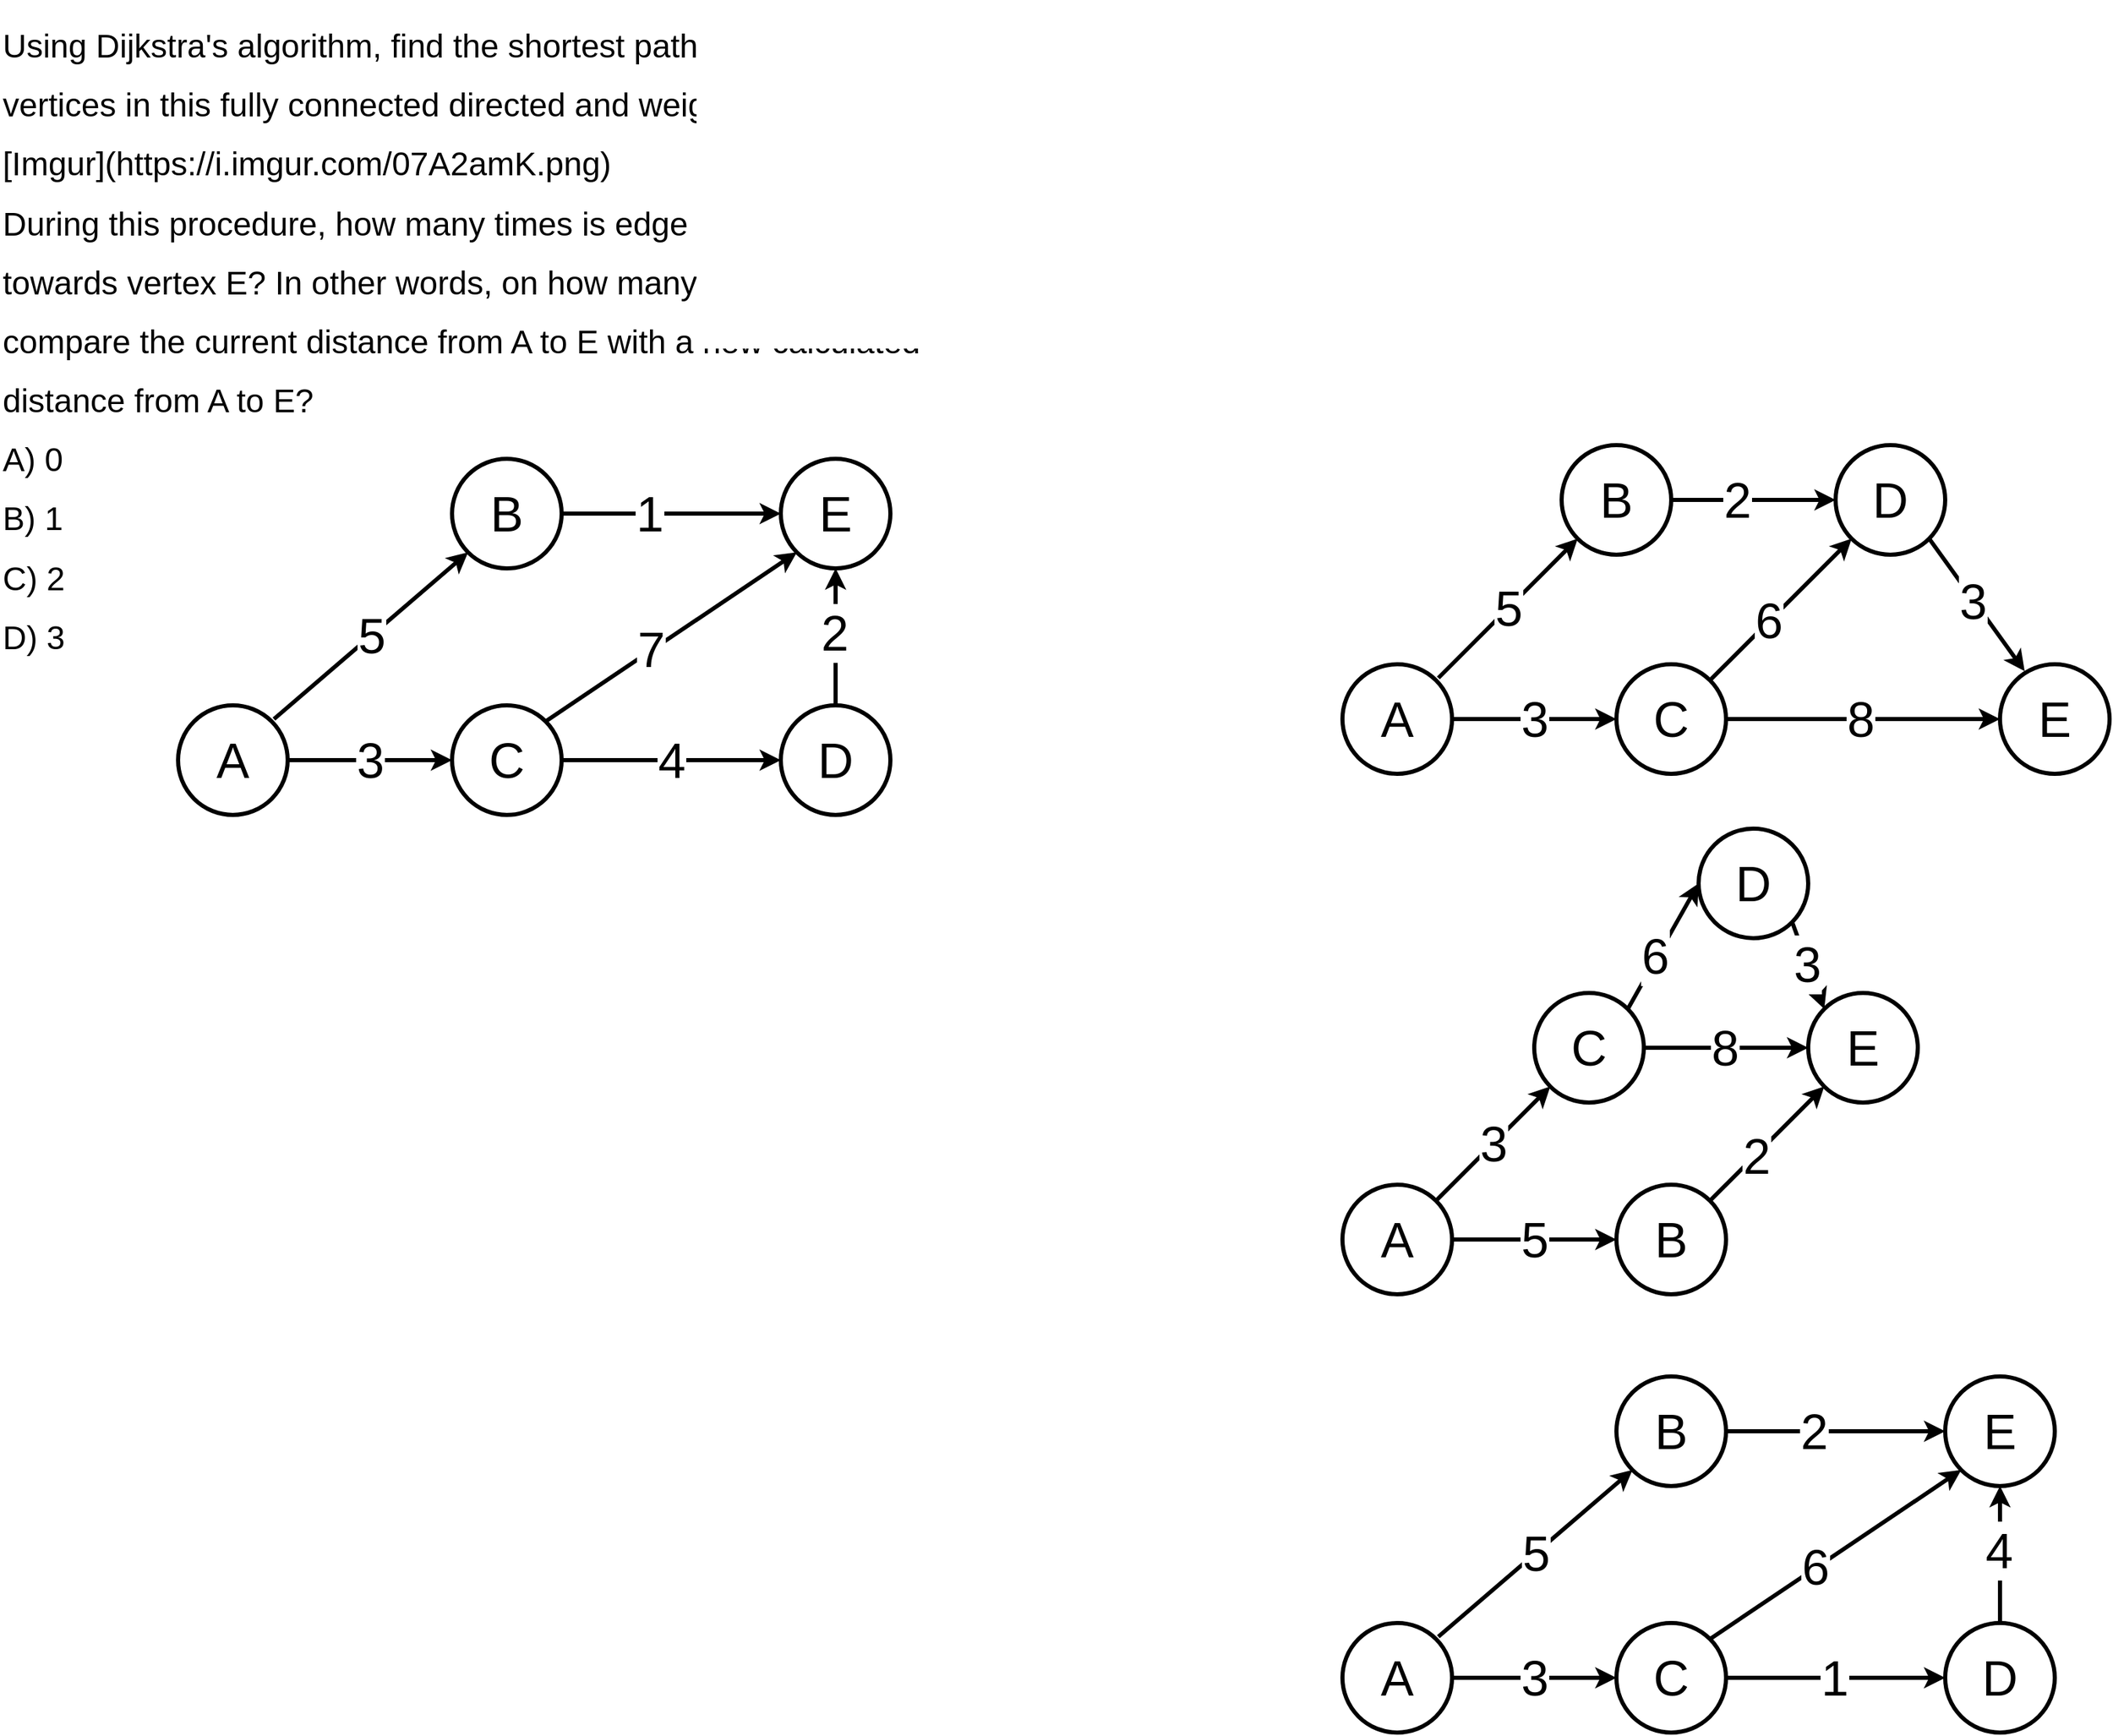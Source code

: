<mxfile version="20.2.0" type="github" pages="3">
  <diagram id="1Ga8zbvGgt3Nmf2O85bt" name="Page-1">
    <mxGraphModel dx="1023" dy="1025" grid="1" gridSize="10" guides="1" tooltips="1" connect="1" arrows="1" fold="1" page="1" pageScale="1" pageWidth="850" pageHeight="1100" math="0" shadow="0">
      <root>
        <mxCell id="0" />
        <mxCell id="1" parent="0" />
        <mxCell id="FAd0rF56L1yjTuEC8MQD-1" value="&lt;font style=&quot;font-size: 36px;&quot;&gt;A&lt;/font&gt;" style="ellipse;whiteSpace=wrap;html=1;aspect=fixed;strokeWidth=3;" parent="1" vertex="1">
          <mxGeometry x="1030" y="500" width="80" height="80" as="geometry" />
        </mxCell>
        <mxCell id="FAd0rF56L1yjTuEC8MQD-2" value="&lt;font style=&quot;font-size: 36px;&quot;&gt;B&lt;/font&gt;" style="ellipse;whiteSpace=wrap;html=1;aspect=fixed;strokeWidth=3;" parent="1" vertex="1">
          <mxGeometry x="1190" y="340" width="80" height="80" as="geometry" />
        </mxCell>
        <mxCell id="FAd0rF56L1yjTuEC8MQD-3" value="&lt;font style=&quot;font-size: 36px;&quot;&gt;D&lt;/font&gt;" style="ellipse;whiteSpace=wrap;html=1;aspect=fixed;strokeWidth=3;" parent="1" vertex="1">
          <mxGeometry x="1390" y="340" width="80" height="80" as="geometry" />
        </mxCell>
        <mxCell id="FAd0rF56L1yjTuEC8MQD-4" value="&lt;div&gt;&lt;font style=&quot;font-size: 36px;&quot;&gt;C&lt;/font&gt;&lt;/div&gt;" style="ellipse;whiteSpace=wrap;html=1;aspect=fixed;strokeWidth=3;" parent="1" vertex="1">
          <mxGeometry x="1230" y="500" width="80" height="80" as="geometry" />
        </mxCell>
        <mxCell id="FAd0rF56L1yjTuEC8MQD-7" value="5" style="endArrow=classic;html=1;rounded=0;fontSize=36;entryX=0;entryY=1;entryDx=0;entryDy=0;strokeWidth=3;" parent="1" target="FAd0rF56L1yjTuEC8MQD-2" edge="1">
          <mxGeometry width="50" height="50" relative="1" as="geometry">
            <mxPoint x="1100" y="510" as="sourcePoint" />
            <mxPoint x="1150" y="460" as="targetPoint" />
          </mxGeometry>
        </mxCell>
        <mxCell id="FAd0rF56L1yjTuEC8MQD-8" value="" style="endArrow=classic;html=1;rounded=0;fontSize=36;exitX=1;exitY=0.5;exitDx=0;exitDy=0;entryX=0;entryY=0.5;entryDx=0;entryDy=0;strokeWidth=3;" parent="1" source="FAd0rF56L1yjTuEC8MQD-2" target="FAd0rF56L1yjTuEC8MQD-3" edge="1">
          <mxGeometry width="50" height="50" relative="1" as="geometry">
            <mxPoint x="560" y="160" as="sourcePoint" />
            <mxPoint x="610" y="110" as="targetPoint" />
          </mxGeometry>
        </mxCell>
        <mxCell id="B4QGeM4eLFbYq7JB9Wqx-8" value="2" style="edgeLabel;html=1;align=center;verticalAlign=middle;resizable=0;points=[];fontSize=36;" parent="FAd0rF56L1yjTuEC8MQD-8" vertex="1" connectable="0">
          <mxGeometry x="-0.2" relative="1" as="geometry">
            <mxPoint as="offset" />
          </mxGeometry>
        </mxCell>
        <mxCell id="FAd0rF56L1yjTuEC8MQD-9" value="" style="endArrow=none;html=1;rounded=0;fontSize=36;exitX=0;exitY=1;exitDx=0;exitDy=0;entryX=1;entryY=0;entryDx=0;entryDy=0;strokeWidth=3;endFill=0;startArrow=classic;startFill=1;" parent="1" source="FAd0rF56L1yjTuEC8MQD-3" target="FAd0rF56L1yjTuEC8MQD-4" edge="1">
          <mxGeometry width="50" height="50" relative="1" as="geometry">
            <mxPoint x="680" y="190" as="sourcePoint" />
            <mxPoint x="800" y="190" as="targetPoint" />
          </mxGeometry>
        </mxCell>
        <mxCell id="B4QGeM4eLFbYq7JB9Wqx-7" value="&lt;font style=&quot;font-size: 36px;&quot;&gt;6&lt;/font&gt;" style="edgeLabel;html=1;align=center;verticalAlign=middle;resizable=0;points=[];fontSize=24;" parent="FAd0rF56L1yjTuEC8MQD-9" vertex="1" connectable="0">
          <mxGeometry x="0.155" y="-1" relative="1" as="geometry">
            <mxPoint x="-1" as="offset" />
          </mxGeometry>
        </mxCell>
        <mxCell id="FAd0rF56L1yjTuEC8MQD-11" value="3" style="endArrow=none;html=1;rounded=0;fontSize=36;entryX=1;entryY=0.5;entryDx=0;entryDy=0;strokeWidth=3;exitX=0;exitY=0.5;exitDx=0;exitDy=0;startArrow=classic;startFill=1;endFill=0;" parent="1" source="FAd0rF56L1yjTuEC8MQD-4" target="FAd0rF56L1yjTuEC8MQD-1" edge="1">
          <mxGeometry width="50" height="50" relative="1" as="geometry">
            <mxPoint x="1250" y="570.5" as="sourcePoint" />
            <mxPoint x="1370" y="570" as="targetPoint" />
          </mxGeometry>
        </mxCell>
        <mxCell id="B4QGeM4eLFbYq7JB9Wqx-1" value="&lt;div&gt;&lt;font style=&quot;font-size: 24px;&quot;&gt;Using Dijkstra&#39;s algorithm, find the shortest path from A to all other&lt;/font&gt;&lt;/div&gt;&lt;div&gt;&lt;font style=&quot;font-size: 24px;&quot;&gt;vertices in this fully connected directed and weighted graph.&lt;/font&gt;&lt;/div&gt;&lt;font style=&quot;font-size: 24px;&quot;&gt;[Imgur](https://i.imgur.com/07A2amK.png)&lt;br&gt;&lt;/font&gt;&lt;div&gt;&lt;font style=&quot;font-size: 24px;&quot;&gt;During this procedure, how many times is edge relaxation done&lt;/font&gt;&lt;/div&gt;&lt;div&gt;&lt;font style=&quot;font-size: 24px;&quot;&gt;towards vertex E? In other words, on how many occasions do we&lt;/font&gt;&lt;/div&gt;&lt;div&gt;&lt;font style=&quot;font-size: 24px;&quot;&gt;compare the current distance from A to E with a new calculated&lt;/font&gt;&lt;/div&gt;&lt;div&gt;&lt;font style=&quot;font-size: 24px;&quot;&gt;distance from A to E?&lt;/font&gt;&lt;/div&gt;&lt;font style=&quot;font-size: 24px;&quot;&gt;A) 0&lt;br&gt;B) 1&lt;br&gt;C) 2&lt;br&gt;D) 3&lt;br&gt;&lt;/font&gt;" style="text;html=1;align=left;verticalAlign=middle;resizable=0;points=[];autosize=1;strokeColor=none;fillColor=none;fontSize=36;" parent="1" vertex="1">
          <mxGeometry x="50" y="15" width="730" height="490" as="geometry" />
        </mxCell>
        <mxCell id="B4QGeM4eLFbYq7JB9Wqx-2" value="&lt;font style=&quot;font-size: 36px;&quot;&gt;E&lt;/font&gt;" style="ellipse;whiteSpace=wrap;html=1;aspect=fixed;strokeWidth=3;" parent="1" vertex="1">
          <mxGeometry x="1510" y="500" width="80" height="80" as="geometry" />
        </mxCell>
        <mxCell id="B4QGeM4eLFbYq7JB9Wqx-3" value="" style="endArrow=classic;html=1;rounded=0;fontSize=36;exitX=1;exitY=0.5;exitDx=0;exitDy=0;entryX=0;entryY=0.5;entryDx=0;entryDy=0;strokeWidth=3;" parent="1" source="FAd0rF56L1yjTuEC8MQD-4" target="B4QGeM4eLFbYq7JB9Wqx-2" edge="1">
          <mxGeometry width="50" height="50" relative="1" as="geometry">
            <mxPoint x="1280" y="390" as="sourcePoint" />
            <mxPoint x="1400" y="390" as="targetPoint" />
          </mxGeometry>
        </mxCell>
        <mxCell id="B4QGeM4eLFbYq7JB9Wqx-9" value="8" style="edgeLabel;html=1;align=center;verticalAlign=middle;resizable=0;points=[];fontSize=36;" parent="B4QGeM4eLFbYq7JB9Wqx-3" vertex="1" connectable="0">
          <mxGeometry x="-0.02" relative="1" as="geometry">
            <mxPoint as="offset" />
          </mxGeometry>
        </mxCell>
        <mxCell id="B4QGeM4eLFbYq7JB9Wqx-5" value="" style="endArrow=none;html=1;rounded=0;fontSize=36;entryX=1;entryY=1;entryDx=0;entryDy=0;strokeWidth=3;endFill=0;startArrow=classic;startFill=1;exitX=0.225;exitY=0.063;exitDx=0;exitDy=0;exitPerimeter=0;" parent="1" source="B4QGeM4eLFbYq7JB9Wqx-2" target="FAd0rF56L1yjTuEC8MQD-3" edge="1">
          <mxGeometry width="50" height="50" relative="1" as="geometry">
            <mxPoint x="691.716" y="401.716" as="sourcePoint" />
            <mxPoint x="598.284" y="251.716" as="targetPoint" />
          </mxGeometry>
        </mxCell>
        <mxCell id="B4QGeM4eLFbYq7JB9Wqx-10" value="3" style="edgeLabel;html=1;align=center;verticalAlign=middle;resizable=0;points=[];fontSize=36;" parent="B4QGeM4eLFbYq7JB9Wqx-5" vertex="1" connectable="0">
          <mxGeometry x="0.067" y="1" relative="1" as="geometry">
            <mxPoint as="offset" />
          </mxGeometry>
        </mxCell>
        <mxCell id="d57B6ffoJgKzHM2q1JgH-1" value="&lt;font style=&quot;font-size: 36px;&quot;&gt;A&lt;/font&gt;" style="ellipse;whiteSpace=wrap;html=1;aspect=fixed;strokeWidth=3;" vertex="1" parent="1">
          <mxGeometry x="1030" y="880" width="80" height="80" as="geometry" />
        </mxCell>
        <mxCell id="d57B6ffoJgKzHM2q1JgH-2" value="&lt;font style=&quot;font-size: 36px;&quot;&gt;B&lt;/font&gt;" style="ellipse;whiteSpace=wrap;html=1;aspect=fixed;strokeWidth=3;" vertex="1" parent="1">
          <mxGeometry x="1230" y="880" width="80" height="80" as="geometry" />
        </mxCell>
        <mxCell id="d57B6ffoJgKzHM2q1JgH-3" value="&lt;font style=&quot;font-size: 36px;&quot;&gt;D&lt;/font&gt;" style="ellipse;whiteSpace=wrap;html=1;aspect=fixed;strokeWidth=3;" vertex="1" parent="1">
          <mxGeometry x="1290" y="620" width="80" height="80" as="geometry" />
        </mxCell>
        <mxCell id="d57B6ffoJgKzHM2q1JgH-4" value="&lt;div&gt;&lt;font style=&quot;font-size: 36px;&quot;&gt;C&lt;/font&gt;&lt;/div&gt;" style="ellipse;whiteSpace=wrap;html=1;aspect=fixed;strokeWidth=3;" vertex="1" parent="1">
          <mxGeometry x="1170" y="740" width="80" height="80" as="geometry" />
        </mxCell>
        <mxCell id="d57B6ffoJgKzHM2q1JgH-5" value="5" style="endArrow=classic;html=1;rounded=0;fontSize=36;entryX=0;entryY=0.5;entryDx=0;entryDy=0;strokeWidth=3;exitX=1;exitY=0.5;exitDx=0;exitDy=0;" edge="1" parent="1" target="d57B6ffoJgKzHM2q1JgH-2" source="d57B6ffoJgKzHM2q1JgH-1">
          <mxGeometry width="50" height="50" relative="1" as="geometry">
            <mxPoint x="1100" y="810" as="sourcePoint" />
            <mxPoint x="1150" y="760" as="targetPoint" />
          </mxGeometry>
        </mxCell>
        <mxCell id="d57B6ffoJgKzHM2q1JgH-6" value="" style="endArrow=classic;html=1;rounded=0;fontSize=36;exitX=1;exitY=0;exitDx=0;exitDy=0;entryX=0;entryY=1;entryDx=0;entryDy=0;strokeWidth=3;" edge="1" parent="1" source="d57B6ffoJgKzHM2q1JgH-2" target="d57B6ffoJgKzHM2q1JgH-11">
          <mxGeometry width="50" height="50" relative="1" as="geometry">
            <mxPoint x="1270" y="730" as="sourcePoint" />
            <mxPoint x="1320" y="680" as="targetPoint" />
          </mxGeometry>
        </mxCell>
        <mxCell id="d57B6ffoJgKzHM2q1JgH-7" value="2" style="edgeLabel;html=1;align=center;verticalAlign=middle;resizable=0;points=[];fontSize=36;" vertex="1" connectable="0" parent="d57B6ffoJgKzHM2q1JgH-6">
          <mxGeometry x="-0.2" relative="1" as="geometry">
            <mxPoint as="offset" />
          </mxGeometry>
        </mxCell>
        <mxCell id="d57B6ffoJgKzHM2q1JgH-8" value="" style="endArrow=none;html=1;rounded=0;fontSize=36;exitX=0;exitY=0.5;exitDx=0;exitDy=0;entryX=1;entryY=0;entryDx=0;entryDy=0;strokeWidth=3;endFill=0;startArrow=classic;startFill=1;" edge="1" parent="1" source="d57B6ffoJgKzHM2q1JgH-3" target="d57B6ffoJgKzHM2q1JgH-4">
          <mxGeometry width="50" height="50" relative="1" as="geometry">
            <mxPoint x="1390" y="760" as="sourcePoint" />
            <mxPoint x="1510" y="760" as="targetPoint" />
          </mxGeometry>
        </mxCell>
        <mxCell id="d57B6ffoJgKzHM2q1JgH-9" value="&lt;font style=&quot;font-size: 36px;&quot;&gt;6&lt;/font&gt;" style="edgeLabel;html=1;align=center;verticalAlign=middle;resizable=0;points=[];fontSize=24;" vertex="1" connectable="0" parent="d57B6ffoJgKzHM2q1JgH-8">
          <mxGeometry x="0.155" y="-1" relative="1" as="geometry">
            <mxPoint x="-1" as="offset" />
          </mxGeometry>
        </mxCell>
        <mxCell id="d57B6ffoJgKzHM2q1JgH-10" value="3" style="endArrow=none;html=1;rounded=0;fontSize=36;entryX=1;entryY=0;entryDx=0;entryDy=0;strokeWidth=3;exitX=0;exitY=1;exitDx=0;exitDy=0;startArrow=classic;startFill=1;endFill=0;" edge="1" parent="1" source="d57B6ffoJgKzHM2q1JgH-4" target="d57B6ffoJgKzHM2q1JgH-1">
          <mxGeometry width="50" height="50" relative="1" as="geometry">
            <mxPoint x="1250" y="870.5" as="sourcePoint" />
            <mxPoint x="1370" y="870" as="targetPoint" />
          </mxGeometry>
        </mxCell>
        <mxCell id="d57B6ffoJgKzHM2q1JgH-11" value="&lt;font style=&quot;font-size: 36px;&quot;&gt;E&lt;/font&gt;" style="ellipse;whiteSpace=wrap;html=1;aspect=fixed;strokeWidth=3;" vertex="1" parent="1">
          <mxGeometry x="1370" y="740" width="80" height="80" as="geometry" />
        </mxCell>
        <mxCell id="d57B6ffoJgKzHM2q1JgH-12" value="" style="endArrow=classic;html=1;rounded=0;fontSize=36;exitX=1;exitY=0.5;exitDx=0;exitDy=0;entryX=0;entryY=0.5;entryDx=0;entryDy=0;strokeWidth=3;" edge="1" parent="1" source="d57B6ffoJgKzHM2q1JgH-4" target="d57B6ffoJgKzHM2q1JgH-11">
          <mxGeometry width="50" height="50" relative="1" as="geometry">
            <mxPoint x="1280" y="690" as="sourcePoint" />
            <mxPoint x="1400" y="690" as="targetPoint" />
          </mxGeometry>
        </mxCell>
        <mxCell id="d57B6ffoJgKzHM2q1JgH-13" value="8" style="edgeLabel;html=1;align=center;verticalAlign=middle;resizable=0;points=[];fontSize=36;" vertex="1" connectable="0" parent="d57B6ffoJgKzHM2q1JgH-12">
          <mxGeometry x="-0.02" relative="1" as="geometry">
            <mxPoint as="offset" />
          </mxGeometry>
        </mxCell>
        <mxCell id="d57B6ffoJgKzHM2q1JgH-14" value="" style="endArrow=none;html=1;rounded=0;fontSize=36;entryX=1;entryY=1;entryDx=0;entryDy=0;strokeWidth=3;endFill=0;startArrow=classic;startFill=1;exitX=0;exitY=0;exitDx=0;exitDy=0;" edge="1" parent="1" source="d57B6ffoJgKzHM2q1JgH-11" target="d57B6ffoJgKzHM2q1JgH-3">
          <mxGeometry width="50" height="50" relative="1" as="geometry">
            <mxPoint x="1401.716" y="971.716" as="sourcePoint" />
            <mxPoint x="1308.284" y="821.716" as="targetPoint" />
          </mxGeometry>
        </mxCell>
        <mxCell id="d57B6ffoJgKzHM2q1JgH-15" value="3" style="edgeLabel;html=1;align=center;verticalAlign=middle;resizable=0;points=[];fontSize=36;" vertex="1" connectable="0" parent="d57B6ffoJgKzHM2q1JgH-14">
          <mxGeometry x="0.067" y="1" relative="1" as="geometry">
            <mxPoint as="offset" />
          </mxGeometry>
        </mxCell>
        <mxCell id="d57B6ffoJgKzHM2q1JgH-16" value="&lt;font style=&quot;font-size: 36px;&quot;&gt;A&lt;/font&gt;" style="ellipse;whiteSpace=wrap;html=1;aspect=fixed;strokeWidth=3;" vertex="1" parent="1">
          <mxGeometry x="1030" y="1200" width="80" height="80" as="geometry" />
        </mxCell>
        <mxCell id="d57B6ffoJgKzHM2q1JgH-17" value="&lt;font style=&quot;font-size: 36px;&quot;&gt;B&lt;/font&gt;" style="ellipse;whiteSpace=wrap;html=1;aspect=fixed;strokeWidth=3;" vertex="1" parent="1">
          <mxGeometry x="1230" y="1020" width="80" height="80" as="geometry" />
        </mxCell>
        <mxCell id="d57B6ffoJgKzHM2q1JgH-18" value="&lt;font style=&quot;font-size: 36px;&quot;&gt;E&lt;/font&gt;" style="ellipse;whiteSpace=wrap;html=1;aspect=fixed;strokeWidth=3;" vertex="1" parent="1">
          <mxGeometry x="1470" y="1020" width="80" height="80" as="geometry" />
        </mxCell>
        <mxCell id="d57B6ffoJgKzHM2q1JgH-19" value="&lt;div&gt;&lt;font style=&quot;font-size: 36px;&quot;&gt;C&lt;/font&gt;&lt;/div&gt;" style="ellipse;whiteSpace=wrap;html=1;aspect=fixed;strokeWidth=3;" vertex="1" parent="1">
          <mxGeometry x="1230" y="1200" width="80" height="80" as="geometry" />
        </mxCell>
        <mxCell id="d57B6ffoJgKzHM2q1JgH-20" value="5" style="endArrow=classic;html=1;rounded=0;fontSize=36;entryX=0;entryY=1;entryDx=0;entryDy=0;strokeWidth=3;" edge="1" parent="1" target="d57B6ffoJgKzHM2q1JgH-17">
          <mxGeometry width="50" height="50" relative="1" as="geometry">
            <mxPoint x="1100" y="1210" as="sourcePoint" />
            <mxPoint x="1150" y="1160" as="targetPoint" />
          </mxGeometry>
        </mxCell>
        <mxCell id="d57B6ffoJgKzHM2q1JgH-21" value="" style="endArrow=classic;html=1;rounded=0;fontSize=36;exitX=1;exitY=0.5;exitDx=0;exitDy=0;entryX=0;entryY=0.5;entryDx=0;entryDy=0;strokeWidth=3;" edge="1" parent="1" source="d57B6ffoJgKzHM2q1JgH-17" target="d57B6ffoJgKzHM2q1JgH-18">
          <mxGeometry width="50" height="50" relative="1" as="geometry">
            <mxPoint x="1270" y="1130" as="sourcePoint" />
            <mxPoint x="1320" y="1080" as="targetPoint" />
          </mxGeometry>
        </mxCell>
        <mxCell id="d57B6ffoJgKzHM2q1JgH-22" value="2" style="edgeLabel;html=1;align=center;verticalAlign=middle;resizable=0;points=[];fontSize=36;" vertex="1" connectable="0" parent="d57B6ffoJgKzHM2q1JgH-21">
          <mxGeometry x="-0.2" relative="1" as="geometry">
            <mxPoint as="offset" />
          </mxGeometry>
        </mxCell>
        <mxCell id="d57B6ffoJgKzHM2q1JgH-23" value="" style="endArrow=none;html=1;rounded=0;fontSize=36;exitX=0;exitY=1;exitDx=0;exitDy=0;entryX=1;entryY=0;entryDx=0;entryDy=0;strokeWidth=3;endFill=0;startArrow=classic;startFill=1;" edge="1" parent="1" source="d57B6ffoJgKzHM2q1JgH-18" target="d57B6ffoJgKzHM2q1JgH-19">
          <mxGeometry width="50" height="50" relative="1" as="geometry">
            <mxPoint x="1390" y="1160" as="sourcePoint" />
            <mxPoint x="1510" y="1160" as="targetPoint" />
          </mxGeometry>
        </mxCell>
        <mxCell id="d57B6ffoJgKzHM2q1JgH-24" value="&lt;font style=&quot;font-size: 36px;&quot;&gt;6&lt;/font&gt;" style="edgeLabel;html=1;align=center;verticalAlign=middle;resizable=0;points=[];fontSize=24;" vertex="1" connectable="0" parent="d57B6ffoJgKzHM2q1JgH-23">
          <mxGeometry x="0.155" y="-1" relative="1" as="geometry">
            <mxPoint x="-1" as="offset" />
          </mxGeometry>
        </mxCell>
        <mxCell id="d57B6ffoJgKzHM2q1JgH-25" value="3" style="endArrow=none;html=1;rounded=0;fontSize=36;entryX=1;entryY=0.5;entryDx=0;entryDy=0;strokeWidth=3;exitX=0;exitY=0.5;exitDx=0;exitDy=0;startArrow=classic;startFill=1;endFill=0;" edge="1" parent="1" source="d57B6ffoJgKzHM2q1JgH-19" target="d57B6ffoJgKzHM2q1JgH-16">
          <mxGeometry width="50" height="50" relative="1" as="geometry">
            <mxPoint x="1250" y="1270.5" as="sourcePoint" />
            <mxPoint x="1370" y="1270" as="targetPoint" />
          </mxGeometry>
        </mxCell>
        <mxCell id="d57B6ffoJgKzHM2q1JgH-26" value="&lt;font style=&quot;font-size: 36px;&quot;&gt;D&lt;/font&gt;" style="ellipse;whiteSpace=wrap;html=1;aspect=fixed;strokeWidth=3;" vertex="1" parent="1">
          <mxGeometry x="1470" y="1200" width="80" height="80" as="geometry" />
        </mxCell>
        <mxCell id="d57B6ffoJgKzHM2q1JgH-27" value="" style="endArrow=classic;html=1;rounded=0;fontSize=36;exitX=1;exitY=0.5;exitDx=0;exitDy=0;entryX=0;entryY=0.5;entryDx=0;entryDy=0;strokeWidth=3;" edge="1" parent="1" source="d57B6ffoJgKzHM2q1JgH-19" target="d57B6ffoJgKzHM2q1JgH-26">
          <mxGeometry width="50" height="50" relative="1" as="geometry">
            <mxPoint x="1280" y="1090" as="sourcePoint" />
            <mxPoint x="1400" y="1090" as="targetPoint" />
          </mxGeometry>
        </mxCell>
        <mxCell id="d57B6ffoJgKzHM2q1JgH-28" value="1" style="edgeLabel;html=1;align=center;verticalAlign=middle;resizable=0;points=[];fontSize=36;" vertex="1" connectable="0" parent="d57B6ffoJgKzHM2q1JgH-27">
          <mxGeometry x="-0.02" relative="1" as="geometry">
            <mxPoint as="offset" />
          </mxGeometry>
        </mxCell>
        <mxCell id="d57B6ffoJgKzHM2q1JgH-29" value="" style="endArrow=classic;html=1;rounded=0;fontSize=36;entryX=0.5;entryY=1;entryDx=0;entryDy=0;strokeWidth=3;endFill=1;startArrow=none;startFill=0;exitX=0.5;exitY=0;exitDx=0;exitDy=0;" edge="1" parent="1" source="d57B6ffoJgKzHM2q1JgH-26" target="d57B6ffoJgKzHM2q1JgH-18">
          <mxGeometry width="50" height="50" relative="1" as="geometry">
            <mxPoint x="1401.716" y="1371.716" as="sourcePoint" />
            <mxPoint x="1308.284" y="1221.716" as="targetPoint" />
          </mxGeometry>
        </mxCell>
        <mxCell id="d57B6ffoJgKzHM2q1JgH-30" value="4" style="edgeLabel;html=1;align=center;verticalAlign=middle;resizable=0;points=[];fontSize=36;" vertex="1" connectable="0" parent="d57B6ffoJgKzHM2q1JgH-29">
          <mxGeometry x="0.067" y="1" relative="1" as="geometry">
            <mxPoint as="offset" />
          </mxGeometry>
        </mxCell>
        <mxCell id="d57B6ffoJgKzHM2q1JgH-31" value="&lt;font style=&quot;font-size: 36px;&quot;&gt;A&lt;/font&gt;" style="ellipse;whiteSpace=wrap;html=1;aspect=fixed;strokeWidth=3;" vertex="1" parent="1">
          <mxGeometry x="180" y="530" width="80" height="80" as="geometry" />
        </mxCell>
        <mxCell id="d57B6ffoJgKzHM2q1JgH-32" value="&lt;font style=&quot;font-size: 36px;&quot;&gt;B&lt;/font&gt;" style="ellipse;whiteSpace=wrap;html=1;aspect=fixed;strokeWidth=3;" vertex="1" parent="1">
          <mxGeometry x="380" y="350" width="80" height="80" as="geometry" />
        </mxCell>
        <mxCell id="d57B6ffoJgKzHM2q1JgH-33" value="&lt;font style=&quot;font-size: 36px;&quot;&gt;E&lt;/font&gt;" style="ellipse;whiteSpace=wrap;html=1;aspect=fixed;strokeWidth=3;" vertex="1" parent="1">
          <mxGeometry x="620" y="350" width="80" height="80" as="geometry" />
        </mxCell>
        <mxCell id="d57B6ffoJgKzHM2q1JgH-34" value="&lt;div&gt;&lt;font style=&quot;font-size: 36px;&quot;&gt;C&lt;/font&gt;&lt;/div&gt;" style="ellipse;whiteSpace=wrap;html=1;aspect=fixed;strokeWidth=3;" vertex="1" parent="1">
          <mxGeometry x="380" y="530" width="80" height="80" as="geometry" />
        </mxCell>
        <mxCell id="d57B6ffoJgKzHM2q1JgH-35" value="5" style="endArrow=classic;html=1;rounded=0;fontSize=36;entryX=0;entryY=1;entryDx=0;entryDy=0;strokeWidth=3;" edge="1" parent="1" target="d57B6ffoJgKzHM2q1JgH-32">
          <mxGeometry width="50" height="50" relative="1" as="geometry">
            <mxPoint x="250" y="540" as="sourcePoint" />
            <mxPoint x="300" y="490" as="targetPoint" />
          </mxGeometry>
        </mxCell>
        <mxCell id="d57B6ffoJgKzHM2q1JgH-36" value="" style="endArrow=classic;html=1;rounded=0;fontSize=36;exitX=1;exitY=0.5;exitDx=0;exitDy=0;entryX=0;entryY=0.5;entryDx=0;entryDy=0;strokeWidth=3;" edge="1" parent="1" source="d57B6ffoJgKzHM2q1JgH-32" target="d57B6ffoJgKzHM2q1JgH-33">
          <mxGeometry width="50" height="50" relative="1" as="geometry">
            <mxPoint x="420" y="460" as="sourcePoint" />
            <mxPoint x="470" y="410" as="targetPoint" />
          </mxGeometry>
        </mxCell>
        <mxCell id="d57B6ffoJgKzHM2q1JgH-37" value="1" style="edgeLabel;html=1;align=center;verticalAlign=middle;resizable=0;points=[];fontSize=36;" vertex="1" connectable="0" parent="d57B6ffoJgKzHM2q1JgH-36">
          <mxGeometry x="-0.2" relative="1" as="geometry">
            <mxPoint as="offset" />
          </mxGeometry>
        </mxCell>
        <mxCell id="d57B6ffoJgKzHM2q1JgH-38" value="" style="endArrow=none;html=1;rounded=0;fontSize=36;exitX=0;exitY=1;exitDx=0;exitDy=0;entryX=1;entryY=0;entryDx=0;entryDy=0;strokeWidth=3;endFill=0;startArrow=classic;startFill=1;" edge="1" parent="1" source="d57B6ffoJgKzHM2q1JgH-33" target="d57B6ffoJgKzHM2q1JgH-34">
          <mxGeometry width="50" height="50" relative="1" as="geometry">
            <mxPoint x="540" y="490" as="sourcePoint" />
            <mxPoint x="660" y="490" as="targetPoint" />
          </mxGeometry>
        </mxCell>
        <mxCell id="d57B6ffoJgKzHM2q1JgH-39" value="&lt;font style=&quot;font-size: 36px;&quot;&gt;7&lt;/font&gt;" style="edgeLabel;html=1;align=center;verticalAlign=middle;resizable=0;points=[];fontSize=24;" vertex="1" connectable="0" parent="d57B6ffoJgKzHM2q1JgH-38">
          <mxGeometry x="0.155" y="-1" relative="1" as="geometry">
            <mxPoint x="-1" as="offset" />
          </mxGeometry>
        </mxCell>
        <mxCell id="d57B6ffoJgKzHM2q1JgH-40" value="3" style="endArrow=none;html=1;rounded=0;fontSize=36;entryX=1;entryY=0.5;entryDx=0;entryDy=0;strokeWidth=3;exitX=0;exitY=0.5;exitDx=0;exitDy=0;startArrow=classic;startFill=1;endFill=0;" edge="1" parent="1" source="d57B6ffoJgKzHM2q1JgH-34" target="d57B6ffoJgKzHM2q1JgH-31">
          <mxGeometry width="50" height="50" relative="1" as="geometry">
            <mxPoint x="400" y="600.5" as="sourcePoint" />
            <mxPoint x="520" y="600" as="targetPoint" />
          </mxGeometry>
        </mxCell>
        <mxCell id="d57B6ffoJgKzHM2q1JgH-41" value="&lt;font style=&quot;font-size: 36px;&quot;&gt;D&lt;/font&gt;" style="ellipse;whiteSpace=wrap;html=1;aspect=fixed;strokeWidth=3;" vertex="1" parent="1">
          <mxGeometry x="620" y="530" width="80" height="80" as="geometry" />
        </mxCell>
        <mxCell id="d57B6ffoJgKzHM2q1JgH-42" value="" style="endArrow=classic;html=1;rounded=0;fontSize=36;exitX=1;exitY=0.5;exitDx=0;exitDy=0;entryX=0;entryY=0.5;entryDx=0;entryDy=0;strokeWidth=3;" edge="1" parent="1" source="d57B6ffoJgKzHM2q1JgH-34" target="d57B6ffoJgKzHM2q1JgH-41">
          <mxGeometry width="50" height="50" relative="1" as="geometry">
            <mxPoint x="430" y="420" as="sourcePoint" />
            <mxPoint x="550" y="420" as="targetPoint" />
          </mxGeometry>
        </mxCell>
        <mxCell id="d57B6ffoJgKzHM2q1JgH-43" value="4" style="edgeLabel;html=1;align=center;verticalAlign=middle;resizable=0;points=[];fontSize=36;" vertex="1" connectable="0" parent="d57B6ffoJgKzHM2q1JgH-42">
          <mxGeometry x="-0.02" relative="1" as="geometry">
            <mxPoint x="1" as="offset" />
          </mxGeometry>
        </mxCell>
        <mxCell id="d57B6ffoJgKzHM2q1JgH-44" value="" style="endArrow=classic;html=1;rounded=0;fontSize=36;entryX=0.5;entryY=1;entryDx=0;entryDy=0;strokeWidth=3;endFill=1;startArrow=none;startFill=0;exitX=0.5;exitY=0;exitDx=0;exitDy=0;" edge="1" parent="1" source="d57B6ffoJgKzHM2q1JgH-41" target="d57B6ffoJgKzHM2q1JgH-33">
          <mxGeometry width="50" height="50" relative="1" as="geometry">
            <mxPoint x="551.716" y="701.716" as="sourcePoint" />
            <mxPoint x="458.284" y="551.716" as="targetPoint" />
          </mxGeometry>
        </mxCell>
        <mxCell id="d57B6ffoJgKzHM2q1JgH-45" value="2" style="edgeLabel;html=1;align=center;verticalAlign=middle;resizable=0;points=[];fontSize=36;" vertex="1" connectable="0" parent="d57B6ffoJgKzHM2q1JgH-44">
          <mxGeometry x="0.067" y="1" relative="1" as="geometry">
            <mxPoint as="offset" />
          </mxGeometry>
        </mxCell>
      </root>
    </mxGraphModel>
  </diagram>
  <diagram id="JmoNJ7C2lcoynI0snVXa" name="Page-2">
    <mxGraphModel dx="819" dy="-280" grid="1" gridSize="10" guides="1" tooltips="1" connect="1" arrows="1" fold="1" page="1" pageScale="1" pageWidth="850" pageHeight="1100" math="0" shadow="0">
      <root>
        <mxCell id="0" />
        <mxCell id="1" parent="0" />
        <mxCell id="PEIeerV-qxNK25OdBMyH-1" value="&lt;font style=&quot;font-size: 36px;&quot;&gt;A&lt;/font&gt;" style="ellipse;whiteSpace=wrap;html=1;aspect=fixed;strokeWidth=3;" vertex="1" parent="1">
          <mxGeometry x="970" y="1480" width="80" height="80" as="geometry" />
        </mxCell>
        <mxCell id="PEIeerV-qxNK25OdBMyH-2" value="&lt;font style=&quot;font-size: 36px;&quot;&gt;B&lt;/font&gt;" style="ellipse;whiteSpace=wrap;html=1;aspect=fixed;strokeWidth=3;" vertex="1" parent="1">
          <mxGeometry x="1090" y="1360" width="80" height="80" as="geometry" />
        </mxCell>
        <mxCell id="PEIeerV-qxNK25OdBMyH-3" value="&lt;font style=&quot;font-size: 36px;&quot;&gt;E&lt;/font&gt;" style="ellipse;whiteSpace=wrap;html=1;aspect=fixed;strokeWidth=3;" vertex="1" parent="1">
          <mxGeometry x="1330" y="1360" width="80" height="80" as="geometry" />
        </mxCell>
        <mxCell id="PEIeerV-qxNK25OdBMyH-4" value="&lt;div&gt;&lt;font style=&quot;font-size: 36px;&quot;&gt;C&lt;/font&gt;&lt;/div&gt;" style="ellipse;whiteSpace=wrap;html=1;aspect=fixed;strokeWidth=3;" vertex="1" parent="1">
          <mxGeometry x="1090" y="1600" width="80" height="80" as="geometry" />
        </mxCell>
        <mxCell id="PEIeerV-qxNK25OdBMyH-5" value="2" style="endArrow=none;html=1;rounded=0;fontSize=36;strokeWidth=3;exitX=1;exitY=0;exitDx=0;exitDy=0;entryX=0;entryY=1;entryDx=0;entryDy=0;endFill=0;startArrow=none;startFill=0;" edge="1" parent="1" target="PEIeerV-qxNK25OdBMyH-2" source="PEIeerV-qxNK25OdBMyH-1">
          <mxGeometry width="50" height="50" relative="1" as="geometry">
            <mxPoint x="960" y="1610" as="sourcePoint" />
            <mxPoint x="1080" y="1520" as="targetPoint" />
          </mxGeometry>
        </mxCell>
        <mxCell id="PEIeerV-qxNK25OdBMyH-6" value="" style="endArrow=none;html=1;rounded=0;fontSize=36;exitX=1;exitY=0.5;exitDx=0;exitDy=0;entryX=0;entryY=0.5;entryDx=0;entryDy=0;strokeWidth=3;endFill=0;startArrow=none;startFill=0;" edge="1" parent="1" source="PEIeerV-qxNK25OdBMyH-2" target="PEIeerV-qxNK25OdBMyH-3">
          <mxGeometry width="50" height="50" relative="1" as="geometry">
            <mxPoint x="1130" y="1470" as="sourcePoint" />
            <mxPoint x="1180" y="1420" as="targetPoint" />
          </mxGeometry>
        </mxCell>
        <mxCell id="PEIeerV-qxNK25OdBMyH-7" value="1" style="edgeLabel;html=1;align=center;verticalAlign=middle;resizable=0;points=[];fontSize=36;" vertex="1" connectable="0" parent="PEIeerV-qxNK25OdBMyH-6">
          <mxGeometry x="-0.2" relative="1" as="geometry">
            <mxPoint as="offset" />
          </mxGeometry>
        </mxCell>
        <mxCell id="PEIeerV-qxNK25OdBMyH-10" value="7" style="endArrow=none;html=1;rounded=0;fontSize=36;entryX=1;entryY=1;entryDx=0;entryDy=0;strokeWidth=3;exitX=0;exitY=0;exitDx=0;exitDy=0;startArrow=none;startFill=0;endFill=0;" edge="1" parent="1" source="PEIeerV-qxNK25OdBMyH-4" target="PEIeerV-qxNK25OdBMyH-1">
          <mxGeometry width="50" height="50" relative="1" as="geometry">
            <mxPoint x="1110" y="1670.5" as="sourcePoint" />
            <mxPoint x="1230" y="1670" as="targetPoint" />
          </mxGeometry>
        </mxCell>
        <mxCell id="PEIeerV-qxNK25OdBMyH-11" value="&lt;font style=&quot;font-size: 36px;&quot;&gt;D&lt;/font&gt;" style="ellipse;whiteSpace=wrap;html=1;aspect=fixed;strokeWidth=3;" vertex="1" parent="1">
          <mxGeometry x="1330" y="1600" width="80" height="80" as="geometry" />
        </mxCell>
        <mxCell id="PEIeerV-qxNK25OdBMyH-12" value="" style="endArrow=none;html=1;rounded=0;fontSize=36;exitX=1;exitY=0.5;exitDx=0;exitDy=0;entryX=0;entryY=0.5;entryDx=0;entryDy=0;strokeWidth=3;endFill=0;startArrow=none;startFill=0;" edge="1" parent="1" source="PEIeerV-qxNK25OdBMyH-4" target="PEIeerV-qxNK25OdBMyH-11">
          <mxGeometry width="50" height="50" relative="1" as="geometry">
            <mxPoint x="1140" y="1490" as="sourcePoint" />
            <mxPoint x="1260" y="1490" as="targetPoint" />
          </mxGeometry>
        </mxCell>
        <mxCell id="PEIeerV-qxNK25OdBMyH-13" value="5" style="edgeLabel;html=1;align=center;verticalAlign=middle;resizable=0;points=[];fontSize=36;" vertex="1" connectable="0" parent="PEIeerV-qxNK25OdBMyH-12">
          <mxGeometry x="-0.02" relative="1" as="geometry">
            <mxPoint x="1" as="offset" />
          </mxGeometry>
        </mxCell>
        <mxCell id="PEIeerV-qxNK25OdBMyH-14" value="" style="endArrow=none;html=1;rounded=0;fontSize=36;entryX=0.5;entryY=1;entryDx=0;entryDy=0;strokeWidth=3;endFill=0;startArrow=none;startFill=0;exitX=0.5;exitY=0;exitDx=0;exitDy=0;" edge="1" parent="1" source="PEIeerV-qxNK25OdBMyH-11" target="PEIeerV-qxNK25OdBMyH-3">
          <mxGeometry width="50" height="50" relative="1" as="geometry">
            <mxPoint x="1261.716" y="1771.716" as="sourcePoint" />
            <mxPoint x="1168.284" y="1621.716" as="targetPoint" />
          </mxGeometry>
        </mxCell>
        <mxCell id="PEIeerV-qxNK25OdBMyH-15" value="6" style="edgeLabel;html=1;align=center;verticalAlign=middle;resizable=0;points=[];fontSize=36;" vertex="1" connectable="0" parent="PEIeerV-qxNK25OdBMyH-14">
          <mxGeometry x="0.067" y="1" relative="1" as="geometry">
            <mxPoint as="offset" />
          </mxGeometry>
        </mxCell>
        <mxCell id="PEIeerV-qxNK25OdBMyH-16" value="&lt;font style=&quot;font-size: 36px;&quot;&gt;A&lt;/font&gt;" style="ellipse;whiteSpace=wrap;html=1;aspect=fixed;strokeWidth=3;" vertex="1" parent="1">
          <mxGeometry x="1210" y="1480" width="80" height="80" as="geometry" />
        </mxCell>
        <mxCell id="PEIeerV-qxNK25OdBMyH-18" value="3" style="endArrow=none;html=1;rounded=0;fontSize=36;entryX=1;entryY=1;entryDx=0;entryDy=0;strokeWidth=3;exitX=0;exitY=0;exitDx=0;exitDy=0;startArrow=none;startFill=0;endFill=0;" edge="1" parent="1" source="PEIeerV-qxNK25OdBMyH-16" target="PEIeerV-qxNK25OdBMyH-2">
          <mxGeometry width="50" height="50" relative="1" as="geometry">
            <mxPoint x="1183.436" y="1533.436" as="sourcePoint" />
            <mxPoint x="1120.004" y="1470.004" as="targetPoint" />
          </mxGeometry>
        </mxCell>
        <mxCell id="PEIeerV-qxNK25OdBMyH-19" value="5" style="endArrow=none;html=1;rounded=0;fontSize=36;entryX=1;entryY=1;entryDx=0;entryDy=0;strokeWidth=3;exitX=0;exitY=0;exitDx=0;exitDy=0;startArrow=none;startFill=0;endFill=0;" edge="1" parent="1" source="PEIeerV-qxNK25OdBMyH-11" target="PEIeerV-qxNK25OdBMyH-16">
          <mxGeometry width="50" height="50" relative="1" as="geometry">
            <mxPoint x="1313.436" y="1633.436" as="sourcePoint" />
            <mxPoint x="1250.004" y="1570.004" as="targetPoint" />
          </mxGeometry>
        </mxCell>
        <mxCell id="PEIeerV-qxNK25OdBMyH-20" value="8" style="endArrow=none;html=1;rounded=0;fontSize=36;entryX=0;entryY=1;entryDx=0;entryDy=0;strokeWidth=3;exitX=1;exitY=0;exitDx=0;exitDy=0;startArrow=none;startFill=0;endFill=0;" edge="1" parent="1" source="PEIeerV-qxNK25OdBMyH-4" target="PEIeerV-qxNK25OdBMyH-16">
          <mxGeometry width="50" height="50" relative="1" as="geometry">
            <mxPoint x="1193.816" y="1623.056" as="sourcePoint" />
            <mxPoint x="1130.005" y="1559.999" as="targetPoint" />
          </mxGeometry>
        </mxCell>
        <mxCell id="PEIeerV-qxNK25OdBMyH-21" value="4" style="endArrow=none;html=1;rounded=0;fontSize=36;entryX=0;entryY=1;entryDx=0;entryDy=0;strokeWidth=3;exitX=1;exitY=0;exitDx=0;exitDy=0;startArrow=none;startFill=0;endFill=0;" edge="1" parent="1" source="PEIeerV-qxNK25OdBMyH-16" target="PEIeerV-qxNK25OdBMyH-3">
          <mxGeometry width="50" height="50" relative="1" as="geometry">
            <mxPoint x="1310.004" y="1533.436" as="sourcePoint" />
            <mxPoint x="1373.436" y="1470.004" as="targetPoint" />
          </mxGeometry>
        </mxCell>
        <mxCell id="PEIeerV-qxNK25OdBMyH-22" value="4" style="endArrow=none;html=1;rounded=0;fontSize=36;entryX=0;entryY=0.5;entryDx=0;entryDy=0;strokeWidth=3;exitX=1;exitY=0.5;exitDx=0;exitDy=0;startArrow=none;startFill=0;endFill=0;" edge="1" parent="1" source="PEIeerV-qxNK25OdBMyH-1" target="PEIeerV-qxNK25OdBMyH-16">
          <mxGeometry width="50" height="50" relative="1" as="geometry">
            <mxPoint x="1098.284" y="1533.436" as="sourcePoint" />
            <mxPoint x="1161.716" y="1470.004" as="targetPoint" />
          </mxGeometry>
        </mxCell>
        <mxCell id="PEIeerV-qxNK25OdBMyH-23" value="&lt;font style=&quot;font-size: 36px;&quot;&gt;A&lt;/font&gt;" style="ellipse;whiteSpace=wrap;html=1;aspect=fixed;strokeWidth=3;" vertex="1" parent="1">
          <mxGeometry x="970" y="1840" width="80" height="80" as="geometry" />
        </mxCell>
        <mxCell id="PEIeerV-qxNK25OdBMyH-24" value="&lt;font style=&quot;font-size: 36px;&quot;&gt;B&lt;/font&gt;" style="ellipse;whiteSpace=wrap;html=1;aspect=fixed;strokeWidth=3;" vertex="1" parent="1">
          <mxGeometry x="1090" y="1720" width="80" height="80" as="geometry" />
        </mxCell>
        <mxCell id="PEIeerV-qxNK25OdBMyH-25" value="&lt;font style=&quot;font-size: 36px;&quot;&gt;E&lt;/font&gt;" style="ellipse;whiteSpace=wrap;html=1;aspect=fixed;strokeWidth=3;" vertex="1" parent="1">
          <mxGeometry x="1330" y="1720" width="80" height="80" as="geometry" />
        </mxCell>
        <mxCell id="PEIeerV-qxNK25OdBMyH-26" value="&lt;div&gt;&lt;font style=&quot;font-size: 36px;&quot;&gt;C&lt;/font&gt;&lt;/div&gt;" style="ellipse;whiteSpace=wrap;html=1;aspect=fixed;strokeWidth=3;" vertex="1" parent="1">
          <mxGeometry x="1090" y="1960" width="80" height="80" as="geometry" />
        </mxCell>
        <mxCell id="PEIeerV-qxNK25OdBMyH-27" value="9" style="endArrow=none;html=1;rounded=0;fontSize=36;strokeWidth=3;exitX=1;exitY=0;exitDx=0;exitDy=0;entryX=0;entryY=1;entryDx=0;entryDy=0;endFill=0;startArrow=none;startFill=0;" edge="1" parent="1" source="PEIeerV-qxNK25OdBMyH-23" target="PEIeerV-qxNK25OdBMyH-24">
          <mxGeometry width="50" height="50" relative="1" as="geometry">
            <mxPoint x="960" y="1970" as="sourcePoint" />
            <mxPoint x="1080" y="1880" as="targetPoint" />
          </mxGeometry>
        </mxCell>
        <mxCell id="PEIeerV-qxNK25OdBMyH-28" value="" style="endArrow=none;html=1;rounded=0;fontSize=36;exitX=1;exitY=0.5;exitDx=0;exitDy=0;entryX=0;entryY=0.5;entryDx=0;entryDy=0;strokeWidth=3;endFill=0;startArrow=none;startFill=0;" edge="1" parent="1" source="PEIeerV-qxNK25OdBMyH-24" target="PEIeerV-qxNK25OdBMyH-25">
          <mxGeometry width="50" height="50" relative="1" as="geometry">
            <mxPoint x="1130" y="1830" as="sourcePoint" />
            <mxPoint x="1180" y="1780" as="targetPoint" />
          </mxGeometry>
        </mxCell>
        <mxCell id="PEIeerV-qxNK25OdBMyH-29" value="1" style="edgeLabel;html=1;align=center;verticalAlign=middle;resizable=0;points=[];fontSize=36;" vertex="1" connectable="0" parent="PEIeerV-qxNK25OdBMyH-28">
          <mxGeometry x="-0.2" relative="1" as="geometry">
            <mxPoint as="offset" />
          </mxGeometry>
        </mxCell>
        <mxCell id="PEIeerV-qxNK25OdBMyH-30" value="6" style="endArrow=none;html=1;rounded=0;fontSize=36;entryX=1;entryY=1;entryDx=0;entryDy=0;strokeWidth=3;exitX=0;exitY=0;exitDx=0;exitDy=0;startArrow=none;startFill=0;endFill=0;" edge="1" parent="1" source="PEIeerV-qxNK25OdBMyH-26" target="PEIeerV-qxNK25OdBMyH-23">
          <mxGeometry width="50" height="50" relative="1" as="geometry">
            <mxPoint x="1110" y="2030.5" as="sourcePoint" />
            <mxPoint x="1230" y="2030" as="targetPoint" />
          </mxGeometry>
        </mxCell>
        <mxCell id="PEIeerV-qxNK25OdBMyH-31" value="&lt;font style=&quot;font-size: 36px;&quot;&gt;D&lt;/font&gt;" style="ellipse;whiteSpace=wrap;html=1;aspect=fixed;strokeWidth=3;" vertex="1" parent="1">
          <mxGeometry x="1330" y="1960" width="80" height="80" as="geometry" />
        </mxCell>
        <mxCell id="PEIeerV-qxNK25OdBMyH-34" value="" style="endArrow=none;html=1;rounded=0;fontSize=36;entryX=0.5;entryY=1;entryDx=0;entryDy=0;strokeWidth=3;endFill=0;startArrow=none;startFill=0;exitX=0.5;exitY=0;exitDx=0;exitDy=0;" edge="1" parent="1" source="PEIeerV-qxNK25OdBMyH-31" target="PEIeerV-qxNK25OdBMyH-25">
          <mxGeometry width="50" height="50" relative="1" as="geometry">
            <mxPoint x="1261.716" y="2131.716" as="sourcePoint" />
            <mxPoint x="1168.284" y="1981.716" as="targetPoint" />
          </mxGeometry>
        </mxCell>
        <mxCell id="PEIeerV-qxNK25OdBMyH-35" value="6" style="edgeLabel;html=1;align=center;verticalAlign=middle;resizable=0;points=[];fontSize=36;" vertex="1" connectable="0" parent="PEIeerV-qxNK25OdBMyH-34">
          <mxGeometry x="0.067" y="1" relative="1" as="geometry">
            <mxPoint as="offset" />
          </mxGeometry>
        </mxCell>
        <mxCell id="PEIeerV-qxNK25OdBMyH-36" value="&lt;font style=&quot;font-size: 36px;&quot;&gt;A&lt;/font&gt;" style="ellipse;whiteSpace=wrap;html=1;aspect=fixed;strokeWidth=3;" vertex="1" parent="1">
          <mxGeometry x="1210" y="1840" width="80" height="80" as="geometry" />
        </mxCell>
        <mxCell id="PEIeerV-qxNK25OdBMyH-39" value="5" style="endArrow=none;html=1;rounded=0;fontSize=36;entryX=0;entryY=1;entryDx=0;entryDy=0;strokeWidth=3;exitX=1;exitY=0;exitDx=0;exitDy=0;startArrow=none;startFill=0;endFill=0;" edge="1" parent="1" source="PEIeerV-qxNK25OdBMyH-26" target="PEIeerV-qxNK25OdBMyH-36">
          <mxGeometry width="50" height="50" relative="1" as="geometry">
            <mxPoint x="1193.816" y="1983.056" as="sourcePoint" />
            <mxPoint x="1130.005" y="1919.999" as="targetPoint" />
          </mxGeometry>
        </mxCell>
        <mxCell id="PEIeerV-qxNK25OdBMyH-41" value="3" style="endArrow=none;html=1;rounded=0;fontSize=36;entryX=0;entryY=0.5;entryDx=0;entryDy=0;strokeWidth=3;exitX=1;exitY=0.5;exitDx=0;exitDy=0;startArrow=none;startFill=0;endFill=0;" edge="1" parent="1" source="PEIeerV-qxNK25OdBMyH-23" target="PEIeerV-qxNK25OdBMyH-36">
          <mxGeometry width="50" height="50" relative="1" as="geometry">
            <mxPoint x="1098.284" y="1893.436" as="sourcePoint" />
            <mxPoint x="1161.716" y="1830.004" as="targetPoint" />
          </mxGeometry>
        </mxCell>
        <mxCell id="PEIeerV-qxNK25OdBMyH-42" value="&lt;font style=&quot;font-size: 36px;&quot;&gt;E&lt;/font&gt;" style="ellipse;whiteSpace=wrap;html=1;aspect=fixed;strokeWidth=3;" vertex="1" parent="1">
          <mxGeometry x="1450" y="1840" width="80" height="80" as="geometry" />
        </mxCell>
        <mxCell id="PEIeerV-qxNK25OdBMyH-43" value="" style="endArrow=none;html=1;rounded=0;fontSize=36;entryX=1;entryY=1;entryDx=0;entryDy=0;strokeWidth=3;endFill=0;startArrow=none;startFill=0;exitX=0;exitY=0;exitDx=0;exitDy=0;" edge="1" parent="1" source="PEIeerV-qxNK25OdBMyH-42" target="PEIeerV-qxNK25OdBMyH-25">
          <mxGeometry width="50" height="50" relative="1" as="geometry">
            <mxPoint x="1430" y="1960" as="sourcePoint" />
            <mxPoint x="1430" y="1800" as="targetPoint" />
          </mxGeometry>
        </mxCell>
        <mxCell id="PEIeerV-qxNK25OdBMyH-44" value="2" style="edgeLabel;html=1;align=center;verticalAlign=middle;resizable=0;points=[];fontSize=36;" vertex="1" connectable="0" parent="PEIeerV-qxNK25OdBMyH-43">
          <mxGeometry x="0.067" y="1" relative="1" as="geometry">
            <mxPoint as="offset" />
          </mxGeometry>
        </mxCell>
        <mxCell id="PEIeerV-qxNK25OdBMyH-45" value="" style="endArrow=none;html=1;rounded=0;fontSize=36;entryX=1;entryY=0;entryDx=0;entryDy=0;strokeWidth=3;endFill=0;startArrow=none;startFill=0;exitX=0;exitY=1;exitDx=0;exitDy=0;" edge="1" parent="1" source="PEIeerV-qxNK25OdBMyH-42" target="PEIeerV-qxNK25OdBMyH-31">
          <mxGeometry width="50" height="50" relative="1" as="geometry">
            <mxPoint x="1463.436" y="2013.436" as="sourcePoint" />
            <mxPoint x="1400.004" y="1950.004" as="targetPoint" />
          </mxGeometry>
        </mxCell>
        <mxCell id="PEIeerV-qxNK25OdBMyH-46" value="4" style="edgeLabel;html=1;align=center;verticalAlign=middle;resizable=0;points=[];fontSize=36;" vertex="1" connectable="0" parent="PEIeerV-qxNK25OdBMyH-45">
          <mxGeometry x="0.067" y="1" relative="1" as="geometry">
            <mxPoint as="offset" />
          </mxGeometry>
        </mxCell>
        <mxCell id="PEIeerV-qxNK25OdBMyH-47" value="8" style="endArrow=none;html=1;rounded=0;fontSize=36;entryX=0;entryY=0.5;entryDx=0;entryDy=0;strokeWidth=3;exitX=1;exitY=0.5;exitDx=0;exitDy=0;startArrow=none;startFill=0;endFill=0;" edge="1" parent="1" source="PEIeerV-qxNK25OdBMyH-26" target="PEIeerV-qxNK25OdBMyH-31">
          <mxGeometry width="50" height="50" relative="1" as="geometry">
            <mxPoint x="1210.004" y="2013.436" as="sourcePoint" />
            <mxPoint x="1273.436" y="1950.004" as="targetPoint" />
          </mxGeometry>
        </mxCell>
        <mxCell id="PEIeerV-qxNK25OdBMyH-48" value="&lt;font style=&quot;font-size: 36px;&quot;&gt;A&lt;/font&gt;" style="ellipse;whiteSpace=wrap;html=1;aspect=fixed;strokeWidth=3;" vertex="1" parent="1">
          <mxGeometry x="120" y="1640" width="80" height="80" as="geometry" />
        </mxCell>
        <mxCell id="PEIeerV-qxNK25OdBMyH-49" value="&lt;font style=&quot;font-size: 36px;&quot;&gt;B&lt;/font&gt;" style="ellipse;whiteSpace=wrap;html=1;aspect=fixed;strokeWidth=3;" vertex="1" parent="1">
          <mxGeometry x="240" y="1520" width="80" height="80" as="geometry" />
        </mxCell>
        <mxCell id="PEIeerV-qxNK25OdBMyH-50" value="&lt;font style=&quot;font-size: 36px;&quot;&gt;E&lt;/font&gt;" style="ellipse;whiteSpace=wrap;html=1;aspect=fixed;strokeWidth=3;" vertex="1" parent="1">
          <mxGeometry x="480" y="1520" width="80" height="80" as="geometry" />
        </mxCell>
        <mxCell id="PEIeerV-qxNK25OdBMyH-51" value="&lt;div&gt;&lt;font style=&quot;font-size: 36px;&quot;&gt;C&lt;/font&gt;&lt;/div&gt;" style="ellipse;whiteSpace=wrap;html=1;aspect=fixed;strokeWidth=3;" vertex="1" parent="1">
          <mxGeometry x="240" y="1760" width="80" height="80" as="geometry" />
        </mxCell>
        <mxCell id="PEIeerV-qxNK25OdBMyH-52" value="&lt;font color=&quot;#B3B3B3&quot;&gt;8&lt;/font&gt;" style="endArrow=none;html=1;rounded=0;fontSize=36;strokeWidth=3;exitX=1;exitY=0;exitDx=0;exitDy=0;entryX=0;entryY=1;entryDx=0;entryDy=0;endFill=0;startArrow=none;startFill=0;opacity=30;" edge="1" parent="1" source="PEIeerV-qxNK25OdBMyH-48" target="PEIeerV-qxNK25OdBMyH-49">
          <mxGeometry width="50" height="50" relative="1" as="geometry">
            <mxPoint x="110" y="1770" as="sourcePoint" />
            <mxPoint x="230" y="1680" as="targetPoint" />
          </mxGeometry>
        </mxCell>
        <mxCell id="PEIeerV-qxNK25OdBMyH-53" value="" style="endArrow=none;html=1;rounded=0;fontSize=36;exitX=1;exitY=0.5;exitDx=0;exitDy=0;entryX=0;entryY=0.5;entryDx=0;entryDy=0;strokeWidth=3;endFill=0;startArrow=none;startFill=0;opacity=30;" edge="1" parent="1" source="PEIeerV-qxNK25OdBMyH-49" target="PEIeerV-qxNK25OdBMyH-50">
          <mxGeometry width="50" height="50" relative="1" as="geometry">
            <mxPoint x="280" y="1630" as="sourcePoint" />
            <mxPoint x="330" y="1580" as="targetPoint" />
          </mxGeometry>
        </mxCell>
        <mxCell id="PEIeerV-qxNK25OdBMyH-54" value="&lt;font color=&quot;#B3B3B3&quot;&gt;9&lt;/font&gt;" style="edgeLabel;html=1;align=center;verticalAlign=middle;resizable=0;points=[];fontSize=36;" vertex="1" connectable="0" parent="PEIeerV-qxNK25OdBMyH-53">
          <mxGeometry x="-0.2" relative="1" as="geometry">
            <mxPoint as="offset" />
          </mxGeometry>
        </mxCell>
        <mxCell id="PEIeerV-qxNK25OdBMyH-55" value="&lt;font color=&quot;#B3B3B3&quot;&gt;3&lt;/font&gt;" style="endArrow=none;html=1;rounded=0;fontSize=36;entryX=1;entryY=1;entryDx=0;entryDy=0;strokeWidth=3;exitX=0;exitY=0;exitDx=0;exitDy=0;startArrow=none;startFill=0;endFill=0;opacity=30;" edge="1" parent="1" source="PEIeerV-qxNK25OdBMyH-51" target="PEIeerV-qxNK25OdBMyH-48">
          <mxGeometry width="50" height="50" relative="1" as="geometry">
            <mxPoint x="260" y="1830.5" as="sourcePoint" />
            <mxPoint x="380" y="1830" as="targetPoint" />
          </mxGeometry>
        </mxCell>
        <mxCell id="PEIeerV-qxNK25OdBMyH-56" value="&lt;font style=&quot;font-size: 36px;&quot;&gt;F&lt;/font&gt;" style="ellipse;whiteSpace=wrap;html=1;aspect=fixed;strokeWidth=3;" vertex="1" parent="1">
          <mxGeometry x="480" y="1760" width="80" height="80" as="geometry" />
        </mxCell>
        <mxCell id="PEIeerV-qxNK25OdBMyH-57" value="" style="endArrow=none;html=1;rounded=0;fontSize=36;entryX=0.5;entryY=1;entryDx=0;entryDy=0;strokeWidth=3;endFill=0;startArrow=none;startFill=0;exitX=0.5;exitY=0;exitDx=0;exitDy=0;opacity=30;" edge="1" parent="1" source="PEIeerV-qxNK25OdBMyH-56" target="PEIeerV-qxNK25OdBMyH-50">
          <mxGeometry width="50" height="50" relative="1" as="geometry">
            <mxPoint x="411.716" y="1931.716" as="sourcePoint" />
            <mxPoint x="318.284" y="1781.716" as="targetPoint" />
          </mxGeometry>
        </mxCell>
        <mxCell id="PEIeerV-qxNK25OdBMyH-58" value="&lt;font color=&quot;#B3B3B3&quot;&gt;4&lt;/font&gt;" style="edgeLabel;html=1;align=center;verticalAlign=middle;resizable=0;points=[];fontSize=36;" vertex="1" connectable="0" parent="PEIeerV-qxNK25OdBMyH-57">
          <mxGeometry x="0.067" y="1" relative="1" as="geometry">
            <mxPoint as="offset" />
          </mxGeometry>
        </mxCell>
        <mxCell id="PEIeerV-qxNK25OdBMyH-59" value="&lt;br&gt;&lt;font style=&quot;font-size: 36px;&quot;&gt;D&lt;/font&gt;" style="ellipse;whiteSpace=wrap;html=1;aspect=fixed;strokeWidth=3;" vertex="1" parent="1">
          <mxGeometry x="360" y="1640" width="80" height="80" as="geometry" />
        </mxCell>
        <mxCell id="PEIeerV-qxNK25OdBMyH-61" value="&lt;font color=&quot;#B3B3B3&quot;&gt;6&lt;/font&gt;" style="endArrow=none;html=1;rounded=0;fontSize=36;entryX=0;entryY=0.5;entryDx=0;entryDy=0;strokeWidth=3;exitX=1;exitY=0.5;exitDx=0;exitDy=0;startArrow=none;startFill=0;endFill=0;opacity=30;" edge="1" parent="1" source="PEIeerV-qxNK25OdBMyH-48" target="PEIeerV-qxNK25OdBMyH-59">
          <mxGeometry width="50" height="50" relative="1" as="geometry">
            <mxPoint x="248.284" y="1693.436" as="sourcePoint" />
            <mxPoint x="311.716" y="1630.004" as="targetPoint" />
          </mxGeometry>
        </mxCell>
        <mxCell id="PEIeerV-qxNK25OdBMyH-62" value="&lt;br&gt;&lt;font style=&quot;font-size: 36px;&quot;&gt;G&lt;/font&gt;" style="ellipse;whiteSpace=wrap;html=1;aspect=fixed;strokeWidth=3;" vertex="1" parent="1">
          <mxGeometry x="600" y="1640" width="80" height="80" as="geometry" />
        </mxCell>
        <mxCell id="PEIeerV-qxNK25OdBMyH-63" value="" style="endArrow=none;html=1;rounded=0;fontSize=36;entryX=1;entryY=1;entryDx=0;entryDy=0;strokeWidth=3;endFill=0;startArrow=none;startFill=0;exitX=0;exitY=0;exitDx=0;exitDy=0;" edge="1" parent="1" source="PEIeerV-qxNK25OdBMyH-62" target="PEIeerV-qxNK25OdBMyH-50">
          <mxGeometry width="50" height="50" relative="1" as="geometry">
            <mxPoint x="580" y="1760" as="sourcePoint" />
            <mxPoint x="580" y="1600" as="targetPoint" />
          </mxGeometry>
        </mxCell>
        <mxCell id="PEIeerV-qxNK25OdBMyH-64" value="1" style="edgeLabel;html=1;align=center;verticalAlign=middle;resizable=0;points=[];fontSize=36;" vertex="1" connectable="0" parent="PEIeerV-qxNK25OdBMyH-63">
          <mxGeometry x="0.067" y="1" relative="1" as="geometry">
            <mxPoint as="offset" />
          </mxGeometry>
        </mxCell>
        <mxCell id="PEIeerV-qxNK25OdBMyH-65" value="" style="endArrow=none;html=1;rounded=0;fontSize=36;entryX=1;entryY=0;entryDx=0;entryDy=0;strokeWidth=3;endFill=0;startArrow=none;startFill=0;exitX=0;exitY=1;exitDx=0;exitDy=0;opacity=30;" edge="1" parent="1" source="PEIeerV-qxNK25OdBMyH-62" target="PEIeerV-qxNK25OdBMyH-56">
          <mxGeometry width="50" height="50" relative="1" as="geometry">
            <mxPoint x="613.436" y="1813.436" as="sourcePoint" />
            <mxPoint x="550.004" y="1750.004" as="targetPoint" />
          </mxGeometry>
        </mxCell>
        <mxCell id="PEIeerV-qxNK25OdBMyH-66" value="&lt;font color=&quot;#B3B3B3&quot;&gt;2&lt;/font&gt;" style="edgeLabel;html=1;align=center;verticalAlign=middle;resizable=0;points=[];fontSize=36;" vertex="1" connectable="0" parent="PEIeerV-qxNK25OdBMyH-65">
          <mxGeometry x="0.067" y="1" relative="1" as="geometry">
            <mxPoint as="offset" />
          </mxGeometry>
        </mxCell>
        <mxCell id="PEIeerV-qxNK25OdBMyH-67" value="&lt;font color=&quot;#B3B3B3&quot;&gt;7&lt;/font&gt;" style="endArrow=none;html=1;rounded=0;fontSize=36;entryX=0;entryY=0.5;entryDx=0;entryDy=0;strokeWidth=3;exitX=1;exitY=0.5;exitDx=0;exitDy=0;startArrow=none;startFill=0;endFill=0;opacity=30;" edge="1" parent="1" source="PEIeerV-qxNK25OdBMyH-51" target="PEIeerV-qxNK25OdBMyH-56">
          <mxGeometry width="50" height="50" relative="1" as="geometry">
            <mxPoint x="360.004" y="1813.436" as="sourcePoint" />
            <mxPoint x="423.436" y="1750.004" as="targetPoint" />
          </mxGeometry>
        </mxCell>
        <mxCell id="PEIeerV-qxNK25OdBMyH-68" value="" style="endArrow=none;html=1;rounded=0;fontSize=36;entryX=0;entryY=1;entryDx=0;entryDy=0;strokeWidth=3;endFill=0;startArrow=none;startFill=0;exitX=1;exitY=0;exitDx=0;exitDy=0;opacity=30;" edge="1" parent="1" source="PEIeerV-qxNK25OdBMyH-59" target="PEIeerV-qxNK25OdBMyH-50">
          <mxGeometry width="50" height="50" relative="1" as="geometry">
            <mxPoint x="530" y="1770" as="sourcePoint" />
            <mxPoint x="530" y="1610" as="targetPoint" />
          </mxGeometry>
        </mxCell>
        <mxCell id="PEIeerV-qxNK25OdBMyH-69" value="&lt;font color=&quot;#B3B3B3&quot;&gt;5&lt;/font&gt;" style="edgeLabel;html=1;align=center;verticalAlign=middle;resizable=0;points=[];fontSize=36;" vertex="1" connectable="0" parent="PEIeerV-qxNK25OdBMyH-68">
          <mxGeometry x="0.067" y="1" relative="1" as="geometry">
            <mxPoint as="offset" />
          </mxGeometry>
        </mxCell>
        <mxCell id="PEIeerV-qxNK25OdBMyH-70" value="" style="endArrow=none;html=1;rounded=0;fontSize=36;entryX=1;entryY=1;entryDx=0;entryDy=0;strokeWidth=3;endFill=0;startArrow=none;startFill=0;exitX=0;exitY=0;exitDx=0;exitDy=0;opacity=30;" edge="1" parent="1" source="PEIeerV-qxNK25OdBMyH-56" target="PEIeerV-qxNK25OdBMyH-59">
          <mxGeometry width="50" height="50" relative="1" as="geometry">
            <mxPoint x="440" y="1880" as="sourcePoint" />
            <mxPoint x="440" y="1720" as="targetPoint" />
          </mxGeometry>
        </mxCell>
        <mxCell id="PEIeerV-qxNK25OdBMyH-71" value="&lt;font color=&quot;#B3B3B3&quot;&gt;6&lt;/font&gt;" style="edgeLabel;html=1;align=center;verticalAlign=middle;resizable=0;points=[];fontSize=36;" vertex="1" connectable="0" parent="PEIeerV-qxNK25OdBMyH-70">
          <mxGeometry x="0.067" y="1" relative="1" as="geometry">
            <mxPoint as="offset" />
          </mxGeometry>
        </mxCell>
        <mxCell id="PEIeerV-qxNK25OdBMyH-72" value="&lt;div align=&quot;left&quot;&gt;Using Kruskal&#39;s algorithm, find the minimum spanning tree of this fully connected and weighted graph.&lt;br&gt;&lt;br&gt;During this procedure, how many times do you encounter a cycle before you find the MST?&lt;/div&gt;&lt;div align=&quot;left&quot;&gt;&lt;br&gt;&lt;/div&gt;&lt;div align=&quot;left&quot;&gt;A) 0&lt;/div&gt;&lt;div align=&quot;left&quot;&gt;B) 1&lt;/div&gt;&lt;div align=&quot;left&quot;&gt;C) 2&lt;/div&gt;&lt;div align=&quot;left&quot;&gt;D) 3&lt;br&gt;&lt;/div&gt;" style="text;html=1;strokeColor=none;fillColor=none;align=left;verticalAlign=middle;whiteSpace=wrap;rounded=0;fontSize=24;" vertex="1" parent="1">
          <mxGeometry x="80" y="1160" width="610" height="320" as="geometry" />
        </mxCell>
      </root>
    </mxGraphModel>
  </diagram>
  <diagram id="ElQSCQrDQ3CEm8425f8D" name="Page-3">
    <mxGraphModel dx="722" dy="-376" grid="1" gridSize="10" guides="1" tooltips="1" connect="1" arrows="1" fold="1" page="1" pageScale="1" pageWidth="850" pageHeight="1100" math="0" shadow="0">
      <root>
        <mxCell id="0" />
        <mxCell id="1" parent="0" />
        <mxCell id="UV6Dm9_74tl0ADVLGEUC-1" value="&lt;font style=&quot;font-size: 36px;&quot;&gt;A&lt;/font&gt;" style="ellipse;whiteSpace=wrap;html=1;aspect=fixed;strokeWidth=3;" vertex="1" parent="1">
          <mxGeometry x="120" y="1640" width="80" height="80" as="geometry" />
        </mxCell>
        <mxCell id="UV6Dm9_74tl0ADVLGEUC-2" value="&lt;font style=&quot;font-size: 36px;&quot;&gt;B&lt;/font&gt;" style="ellipse;whiteSpace=wrap;html=1;aspect=fixed;strokeWidth=3;" vertex="1" parent="1">
          <mxGeometry x="240" y="1520" width="80" height="80" as="geometry" />
        </mxCell>
        <mxCell id="UV6Dm9_74tl0ADVLGEUC-3" value="&lt;font style=&quot;font-size: 36px;&quot;&gt;E&lt;/font&gt;" style="ellipse;whiteSpace=wrap;html=1;aspect=fixed;strokeWidth=3;" vertex="1" parent="1">
          <mxGeometry x="480" y="1520" width="80" height="80" as="geometry" />
        </mxCell>
        <mxCell id="UV6Dm9_74tl0ADVLGEUC-4" value="&lt;div&gt;&lt;font style=&quot;font-size: 36px;&quot;&gt;C&lt;/font&gt;&lt;/div&gt;" style="ellipse;whiteSpace=wrap;html=1;aspect=fixed;strokeWidth=3;" vertex="1" parent="1">
          <mxGeometry x="240" y="1760" width="80" height="80" as="geometry" />
        </mxCell>
        <mxCell id="UV6Dm9_74tl0ADVLGEUC-5" value="&lt;font color=&quot;#3399FF&quot;&gt;8&lt;/font&gt;" style="endArrow=none;html=1;rounded=0;fontSize=36;strokeWidth=3;exitX=1;exitY=0;exitDx=0;exitDy=0;entryX=0;entryY=1;entryDx=0;entryDy=0;endFill=0;startArrow=none;startFill=0;strokeColor=#3399FF;" edge="1" parent="1" source="UV6Dm9_74tl0ADVLGEUC-1" target="UV6Dm9_74tl0ADVLGEUC-2">
          <mxGeometry width="50" height="50" relative="1" as="geometry">
            <mxPoint x="110" y="1770" as="sourcePoint" />
            <mxPoint x="230" y="1680" as="targetPoint" />
          </mxGeometry>
        </mxCell>
        <mxCell id="UV6Dm9_74tl0ADVLGEUC-6" value="" style="endArrow=none;html=1;rounded=0;fontSize=36;exitX=1;exitY=0.5;exitDx=0;exitDy=0;entryX=0;entryY=0.5;entryDx=0;entryDy=0;strokeWidth=1;endFill=0;startArrow=none;startFill=0;opacity=20;" edge="1" parent="1" source="UV6Dm9_74tl0ADVLGEUC-2" target="UV6Dm9_74tl0ADVLGEUC-3">
          <mxGeometry width="50" height="50" relative="1" as="geometry">
            <mxPoint x="280" y="1630" as="sourcePoint" />
            <mxPoint x="330" y="1580" as="targetPoint" />
          </mxGeometry>
        </mxCell>
        <mxCell id="UV6Dm9_74tl0ADVLGEUC-7" value="&lt;font color=&quot;#B3B3B3&quot;&gt;9&lt;/font&gt;" style="edgeLabel;html=1;align=center;verticalAlign=middle;resizable=0;points=[];fontSize=36;" vertex="1" connectable="0" parent="UV6Dm9_74tl0ADVLGEUC-6">
          <mxGeometry x="-0.2" relative="1" as="geometry">
            <mxPoint as="offset" />
          </mxGeometry>
        </mxCell>
        <mxCell id="UV6Dm9_74tl0ADVLGEUC-8" value="3" style="endArrow=none;html=1;rounded=0;fontSize=36;entryX=1;entryY=1;entryDx=0;entryDy=0;strokeWidth=3;exitX=0;exitY=0;exitDx=0;exitDy=0;startArrow=none;startFill=0;endFill=0;" edge="1" parent="1" source="UV6Dm9_74tl0ADVLGEUC-4" target="UV6Dm9_74tl0ADVLGEUC-1">
          <mxGeometry width="50" height="50" relative="1" as="geometry">
            <mxPoint x="260" y="1830.5" as="sourcePoint" />
            <mxPoint x="380" y="1830" as="targetPoint" />
          </mxGeometry>
        </mxCell>
        <mxCell id="UV6Dm9_74tl0ADVLGEUC-9" value="&lt;font style=&quot;font-size: 36px;&quot;&gt;F&lt;/font&gt;" style="ellipse;whiteSpace=wrap;html=1;aspect=fixed;strokeWidth=3;" vertex="1" parent="1">
          <mxGeometry x="480" y="1760" width="80" height="80" as="geometry" />
        </mxCell>
        <mxCell id="UV6Dm9_74tl0ADVLGEUC-10" value="" style="endArrow=none;html=1;rounded=0;fontSize=36;entryX=0.5;entryY=1;entryDx=0;entryDy=0;strokeWidth=1;endFill=0;startArrow=none;startFill=0;exitX=0.5;exitY=0;exitDx=0;exitDy=0;opacity=20;" edge="1" parent="1" source="UV6Dm9_74tl0ADVLGEUC-9" target="UV6Dm9_74tl0ADVLGEUC-3">
          <mxGeometry width="50" height="50" relative="1" as="geometry">
            <mxPoint x="411.716" y="1931.716" as="sourcePoint" />
            <mxPoint x="318.284" y="1781.716" as="targetPoint" />
          </mxGeometry>
        </mxCell>
        <mxCell id="UV6Dm9_74tl0ADVLGEUC-11" value="&lt;font color=&quot;#B3B3B3&quot;&gt;4&lt;/font&gt;" style="edgeLabel;html=1;align=center;verticalAlign=middle;resizable=0;points=[];fontSize=36;" vertex="1" connectable="0" parent="UV6Dm9_74tl0ADVLGEUC-10">
          <mxGeometry x="0.067" y="1" relative="1" as="geometry">
            <mxPoint as="offset" />
          </mxGeometry>
        </mxCell>
        <mxCell id="UV6Dm9_74tl0ADVLGEUC-12" value="&lt;br&gt;&lt;font style=&quot;font-size: 36px;&quot;&gt;D&lt;/font&gt;" style="ellipse;whiteSpace=wrap;html=1;aspect=fixed;strokeWidth=3;" vertex="1" parent="1">
          <mxGeometry x="360" y="1640" width="80" height="80" as="geometry" />
        </mxCell>
        <mxCell id="UV6Dm9_74tl0ADVLGEUC-13" value="6" style="endArrow=none;html=1;rounded=0;fontSize=36;entryX=0;entryY=0.5;entryDx=0;entryDy=0;strokeWidth=3;exitX=1;exitY=0.5;exitDx=0;exitDy=0;startArrow=none;startFill=0;endFill=0;strokeColor=#000000;" edge="1" parent="1" source="UV6Dm9_74tl0ADVLGEUC-1" target="UV6Dm9_74tl0ADVLGEUC-12">
          <mxGeometry width="50" height="50" relative="1" as="geometry">
            <mxPoint x="248.284" y="1693.436" as="sourcePoint" />
            <mxPoint x="311.716" y="1630.004" as="targetPoint" />
          </mxGeometry>
        </mxCell>
        <mxCell id="UV6Dm9_74tl0ADVLGEUC-14" value="&lt;br&gt;&lt;font style=&quot;font-size: 36px;&quot;&gt;G&lt;/font&gt;" style="ellipse;whiteSpace=wrap;html=1;aspect=fixed;strokeWidth=3;" vertex="1" parent="1">
          <mxGeometry x="600" y="1640" width="80" height="80" as="geometry" />
        </mxCell>
        <mxCell id="UV6Dm9_74tl0ADVLGEUC-15" value="" style="endArrow=none;html=1;rounded=0;fontSize=36;entryX=1;entryY=1;entryDx=0;entryDy=0;strokeWidth=3;endFill=0;startArrow=none;startFill=0;exitX=0;exitY=0;exitDx=0;exitDy=0;" edge="1" parent="1" source="UV6Dm9_74tl0ADVLGEUC-14" target="UV6Dm9_74tl0ADVLGEUC-3">
          <mxGeometry width="50" height="50" relative="1" as="geometry">
            <mxPoint x="580" y="1760" as="sourcePoint" />
            <mxPoint x="580" y="1600" as="targetPoint" />
          </mxGeometry>
        </mxCell>
        <mxCell id="UV6Dm9_74tl0ADVLGEUC-16" value="1" style="edgeLabel;html=1;align=center;verticalAlign=middle;resizable=0;points=[];fontSize=36;" vertex="1" connectable="0" parent="UV6Dm9_74tl0ADVLGEUC-15">
          <mxGeometry x="0.067" y="1" relative="1" as="geometry">
            <mxPoint as="offset" />
          </mxGeometry>
        </mxCell>
        <mxCell id="UV6Dm9_74tl0ADVLGEUC-17" value="" style="endArrow=none;html=1;rounded=0;fontSize=36;entryX=1;entryY=0;entryDx=0;entryDy=0;strokeWidth=3;endFill=0;startArrow=none;startFill=0;exitX=0;exitY=1;exitDx=0;exitDy=0;" edge="1" parent="1" source="UV6Dm9_74tl0ADVLGEUC-14" target="UV6Dm9_74tl0ADVLGEUC-9">
          <mxGeometry width="50" height="50" relative="1" as="geometry">
            <mxPoint x="613.436" y="1813.436" as="sourcePoint" />
            <mxPoint x="550.004" y="1750.004" as="targetPoint" />
          </mxGeometry>
        </mxCell>
        <mxCell id="UV6Dm9_74tl0ADVLGEUC-18" value="2" style="edgeLabel;html=1;align=center;verticalAlign=middle;resizable=0;points=[];fontSize=36;" vertex="1" connectable="0" parent="UV6Dm9_74tl0ADVLGEUC-17">
          <mxGeometry x="0.067" y="1" relative="1" as="geometry">
            <mxPoint as="offset" />
          </mxGeometry>
        </mxCell>
        <mxCell id="UV6Dm9_74tl0ADVLGEUC-19" value="&lt;font color=&quot;#B3B3B3&quot;&gt;7&lt;/font&gt;" style="endArrow=none;html=1;rounded=0;fontSize=36;entryX=0;entryY=0.5;entryDx=0;entryDy=0;strokeWidth=1;exitX=1;exitY=0.5;exitDx=0;exitDy=0;startArrow=none;startFill=0;endFill=0;" edge="1" parent="1" source="UV6Dm9_74tl0ADVLGEUC-4" target="UV6Dm9_74tl0ADVLGEUC-9">
          <mxGeometry width="50" height="50" relative="1" as="geometry">
            <mxPoint x="360.004" y="1813.436" as="sourcePoint" />
            <mxPoint x="423.436" y="1750.004" as="targetPoint" />
          </mxGeometry>
        </mxCell>
        <mxCell id="UV6Dm9_74tl0ADVLGEUC-20" value="" style="endArrow=none;html=1;rounded=0;fontSize=36;entryX=0;entryY=1;entryDx=0;entryDy=0;strokeWidth=3;endFill=0;startArrow=none;startFill=0;exitX=1;exitY=0;exitDx=0;exitDy=0;strokeColor=#000000;" edge="1" parent="1" source="UV6Dm9_74tl0ADVLGEUC-12" target="UV6Dm9_74tl0ADVLGEUC-3">
          <mxGeometry width="50" height="50" relative="1" as="geometry">
            <mxPoint x="530" y="1770" as="sourcePoint" />
            <mxPoint x="530" y="1610" as="targetPoint" />
          </mxGeometry>
        </mxCell>
        <mxCell id="UV6Dm9_74tl0ADVLGEUC-21" value="5" style="edgeLabel;html=1;align=center;verticalAlign=middle;resizable=0;points=[];fontSize=36;" vertex="1" connectable="0" parent="UV6Dm9_74tl0ADVLGEUC-20">
          <mxGeometry x="0.067" y="1" relative="1" as="geometry">
            <mxPoint as="offset" />
          </mxGeometry>
        </mxCell>
        <mxCell id="UV6Dm9_74tl0ADVLGEUC-22" value="" style="endArrow=none;html=1;rounded=0;fontSize=36;entryX=1;entryY=1;entryDx=0;entryDy=0;strokeWidth=1;endFill=0;startArrow=none;startFill=0;exitX=0;exitY=0;exitDx=0;exitDy=0;opacity=30;" edge="1" parent="1" source="UV6Dm9_74tl0ADVLGEUC-9" target="UV6Dm9_74tl0ADVLGEUC-12">
          <mxGeometry width="50" height="50" relative="1" as="geometry">
            <mxPoint x="440" y="1880" as="sourcePoint" />
            <mxPoint x="440" y="1720" as="targetPoint" />
          </mxGeometry>
        </mxCell>
        <mxCell id="UV6Dm9_74tl0ADVLGEUC-23" value="&lt;font color=&quot;#B3B3B3&quot;&gt;6&lt;/font&gt;" style="edgeLabel;html=1;align=center;verticalAlign=middle;resizable=0;points=[];fontSize=36;" vertex="1" connectable="0" parent="UV6Dm9_74tl0ADVLGEUC-22">
          <mxGeometry x="0.067" y="1" relative="1" as="geometry">
            <mxPoint as="offset" />
          </mxGeometry>
        </mxCell>
      </root>
    </mxGraphModel>
  </diagram>
</mxfile>
